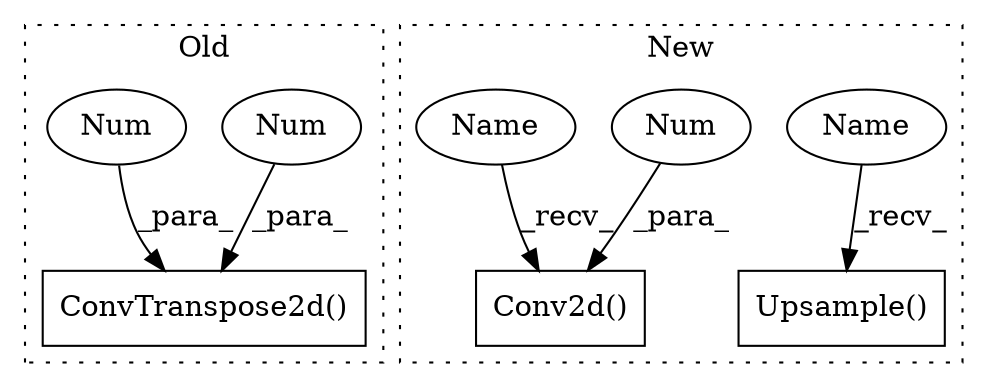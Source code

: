 digraph G {
subgraph cluster0 {
1 [label="ConvTranspose2d()" a="75" s="18533,18569" l="19,1" shape="box"];
3 [label="Num" a="76" s="18565" l="1" shape="ellipse"];
4 [label="Num" a="76" s="18568" l="1" shape="ellipse"];
label = "Old";
style="dotted";
}
subgraph cluster1 {
2 [label="Upsample()" a="75" s="18235" l="47" shape="box"];
5 [label="Conv2d()" a="75" s="18292,18317" l="10,14" shape="box"];
6 [label="Num" a="76" s="18316" l="1" shape="ellipse"];
7 [label="Name" a="87" s="18235" l="2" shape="ellipse"];
8 [label="Name" a="87" s="18292" l="2" shape="ellipse"];
label = "New";
style="dotted";
}
3 -> 1 [label="_para_"];
4 -> 1 [label="_para_"];
6 -> 5 [label="_para_"];
7 -> 2 [label="_recv_"];
8 -> 5 [label="_recv_"];
}